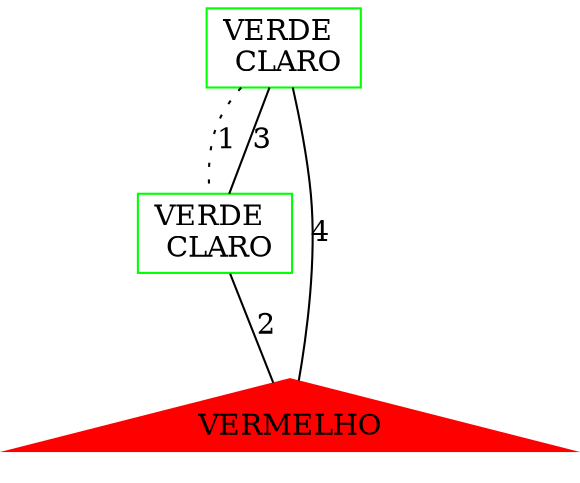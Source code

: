 graph G {
	A, B [shape= box, color=green, label="VERDE \n CLARO"]; 
	C [shape= triangle, style=filled,  color =red, label="VERMELHO"];
	A -- B [label="1", style=dotted];
	B -- C [label="2"];
	B -- A [label="3"];
	C -- A [label="4"];
}